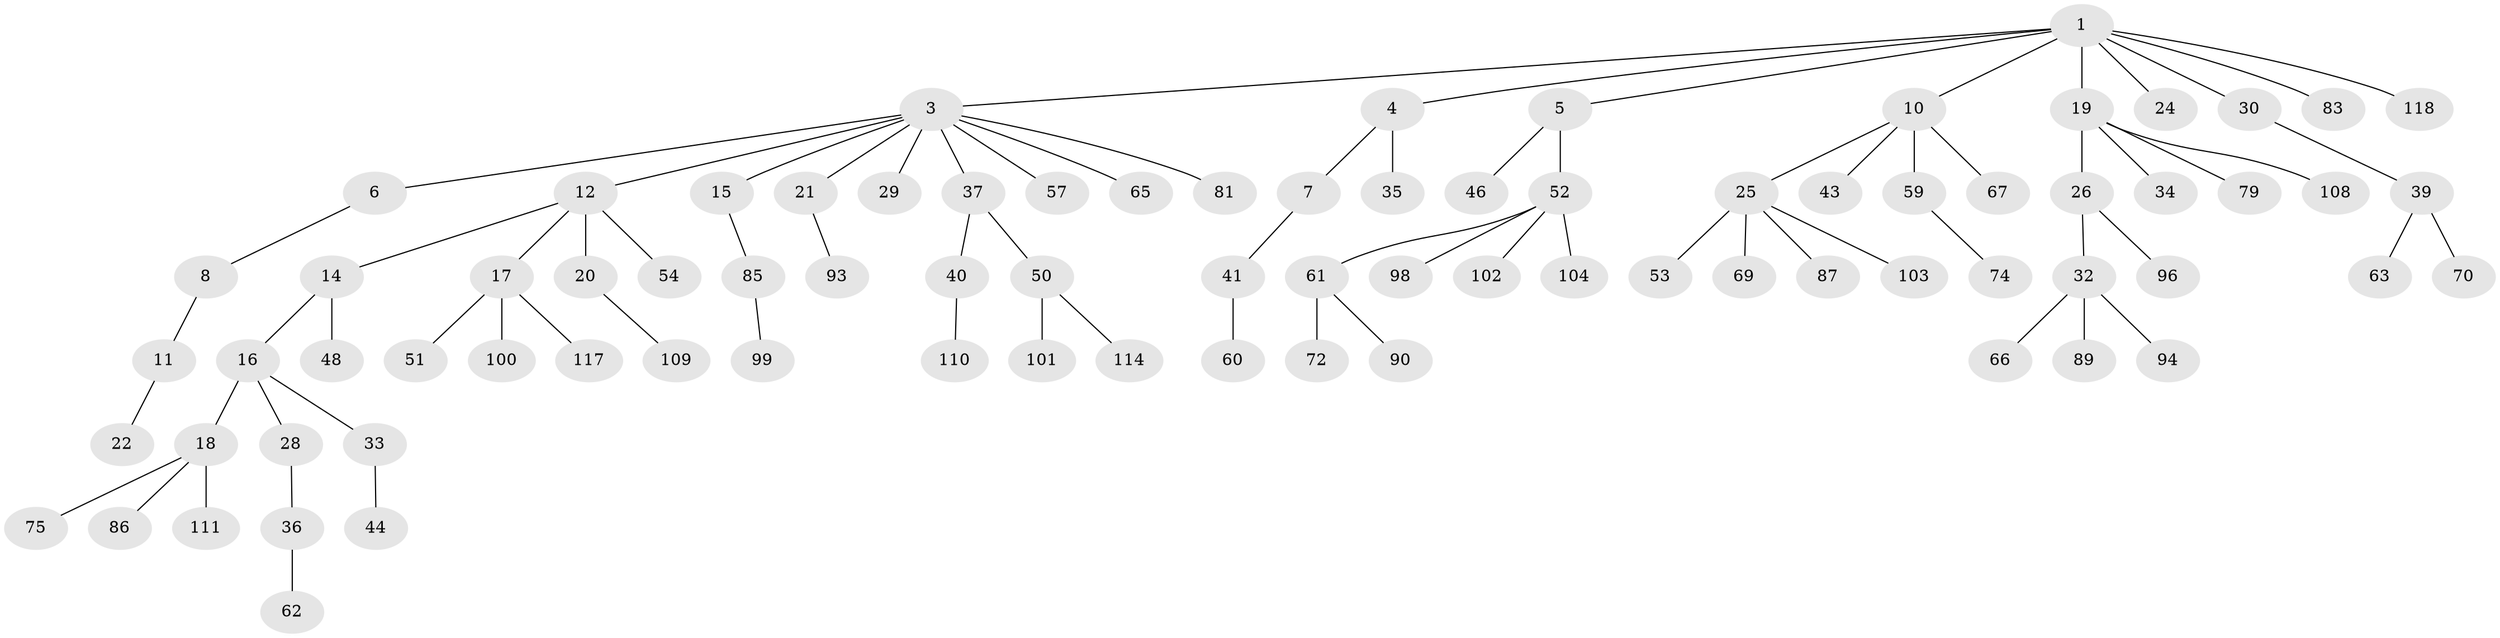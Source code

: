 // original degree distribution, {7: 0.00847457627118644, 4: 0.0847457627118644, 9: 0.00847457627118644, 3: 0.09322033898305085, 2: 0.2796610169491525, 6: 0.00847457627118644, 5: 0.025423728813559324, 1: 0.4915254237288136}
// Generated by graph-tools (version 1.1) at 2025/19/03/04/25 18:19:11]
// undirected, 82 vertices, 81 edges
graph export_dot {
graph [start="1"]
  node [color=gray90,style=filled];
  1 [super="+2"];
  3 [super="+9"];
  4;
  5 [super="+27"];
  6;
  7;
  8;
  10 [super="+13+55"];
  11;
  12;
  14 [super="+31+23"];
  15;
  16;
  17;
  18;
  19;
  20;
  21;
  22;
  24;
  25 [super="+38+49"];
  26 [super="+71"];
  28;
  29 [super="+42"];
  30;
  32 [super="+47"];
  33;
  34;
  35;
  36;
  37 [super="+84"];
  39;
  40;
  41 [super="+80"];
  43;
  44;
  46;
  48;
  50;
  51;
  52;
  53;
  54 [super="+68"];
  57 [super="+82"];
  59;
  60 [super="+64"];
  61;
  62;
  63;
  65;
  66 [super="+76"];
  67 [super="+92"];
  69 [super="+116"];
  70 [super="+105+73"];
  72;
  74 [super="+78"];
  75;
  79;
  81;
  83;
  85;
  86;
  87;
  89;
  90;
  93;
  94;
  96;
  98;
  99 [super="+106"];
  100;
  101;
  102;
  103;
  104;
  108;
  109;
  110;
  111;
  114;
  117;
  118;
  1 -- 3;
  1 -- 10;
  1 -- 19;
  1 -- 24;
  1 -- 83;
  1 -- 118;
  1 -- 4;
  1 -- 5;
  1 -- 30;
  3 -- 6;
  3 -- 12;
  3 -- 15;
  3 -- 21;
  3 -- 57;
  3 -- 65;
  3 -- 81;
  3 -- 29;
  3 -- 37;
  4 -- 7;
  4 -- 35;
  5 -- 52;
  5 -- 46;
  6 -- 8;
  7 -- 41;
  8 -- 11;
  10 -- 25;
  10 -- 43;
  10 -- 67;
  10 -- 59;
  11 -- 22;
  12 -- 14;
  12 -- 17;
  12 -- 20;
  12 -- 54;
  14 -- 16;
  14 -- 48;
  15 -- 85;
  16 -- 18;
  16 -- 28;
  16 -- 33;
  17 -- 51;
  17 -- 100;
  17 -- 117;
  18 -- 75;
  18 -- 86;
  18 -- 111;
  19 -- 26;
  19 -- 34;
  19 -- 79;
  19 -- 108;
  20 -- 109;
  21 -- 93;
  25 -- 87;
  25 -- 53;
  25 -- 69;
  25 -- 103;
  26 -- 32;
  26 -- 96;
  28 -- 36;
  30 -- 39;
  32 -- 89;
  32 -- 94;
  32 -- 66;
  33 -- 44;
  36 -- 62;
  37 -- 40;
  37 -- 50;
  39 -- 63;
  39 -- 70;
  40 -- 110;
  41 -- 60;
  50 -- 101;
  50 -- 114;
  52 -- 61;
  52 -- 98;
  52 -- 102;
  52 -- 104;
  59 -- 74;
  61 -- 72;
  61 -- 90;
  85 -- 99;
}
